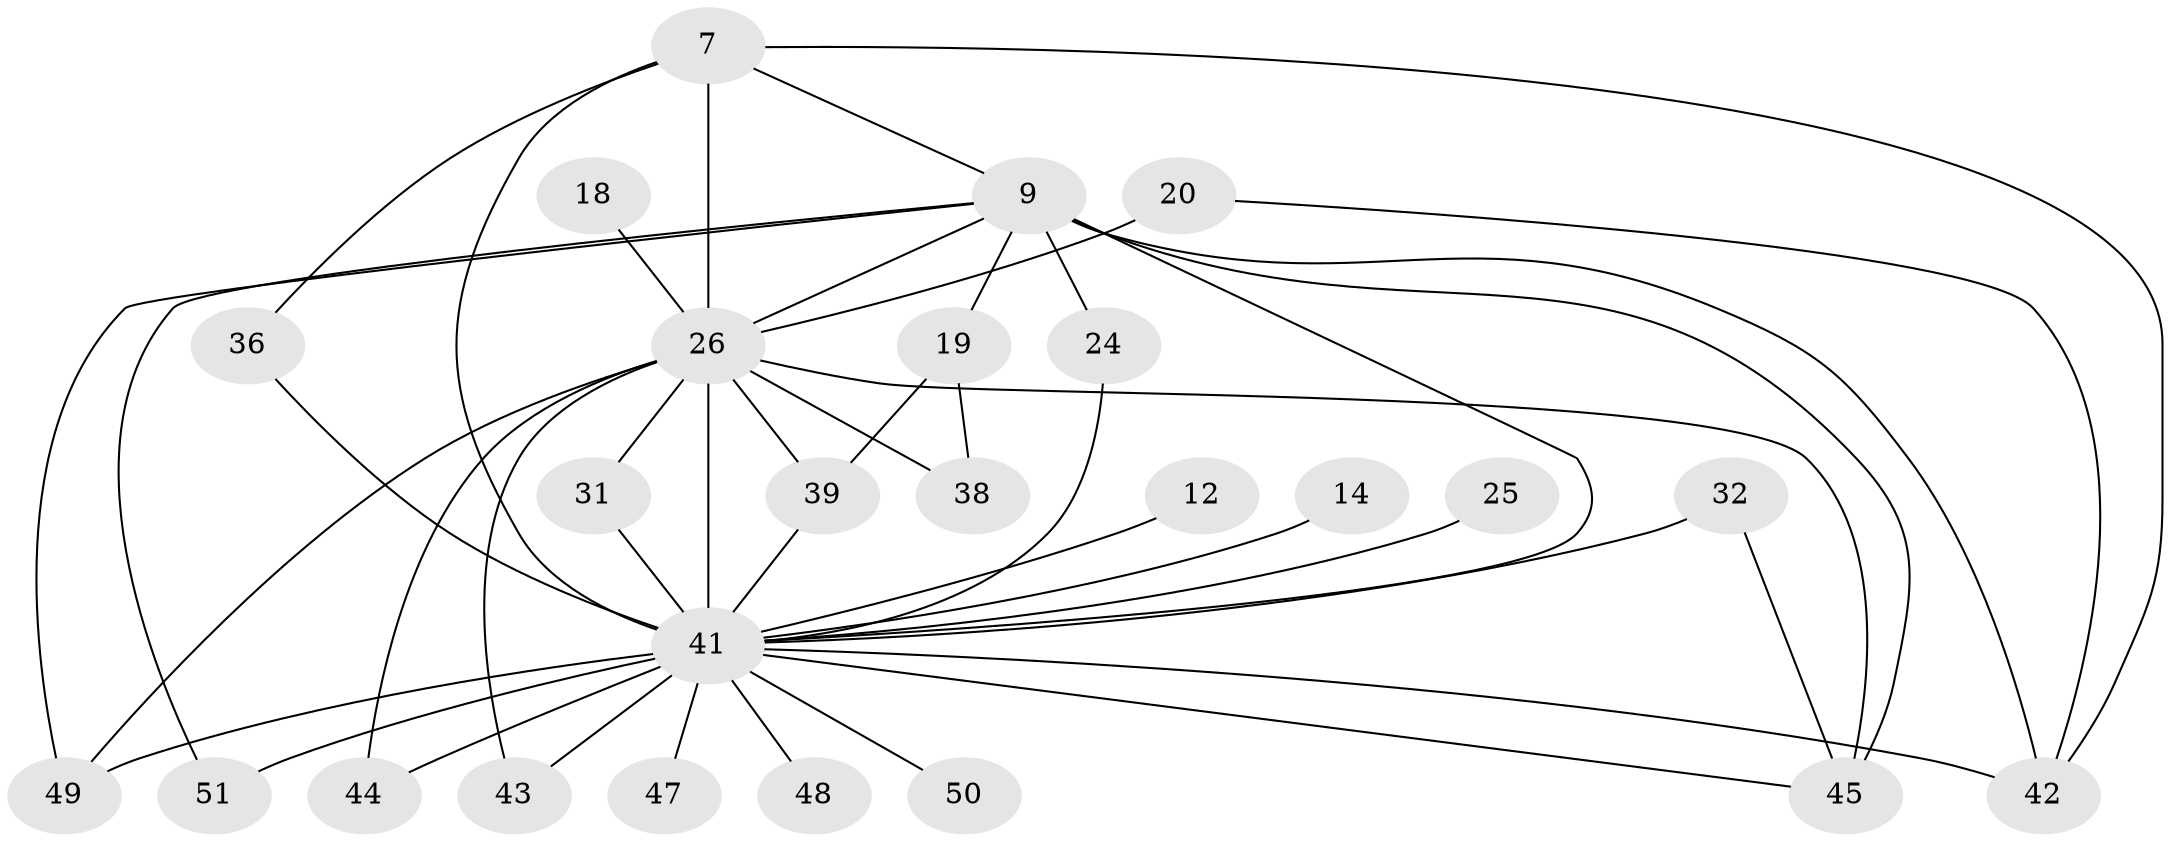 // original degree distribution, {14: 0.0392156862745098, 11: 0.0196078431372549, 18: 0.058823529411764705, 13: 0.0196078431372549, 10: 0.0196078431372549, 16: 0.0196078431372549, 17: 0.0196078431372549, 3: 0.23529411764705882, 2: 0.47058823529411764, 4: 0.0784313725490196, 5: 0.0196078431372549}
// Generated by graph-tools (version 1.1) at 2025/46/03/09/25 04:46:39]
// undirected, 25 vertices, 44 edges
graph export_dot {
graph [start="1"]
  node [color=gray90,style=filled];
  7 [super="+2"];
  9 [super="+5"];
  12;
  14;
  18;
  19;
  20;
  24;
  25;
  26 [super="+22+10"];
  31;
  32;
  36;
  38;
  39 [super="+30"];
  41 [super="+15+33+34+40"];
  42 [super="+27+28"];
  43;
  44 [super="+35"];
  45 [super="+16+21"];
  47;
  48;
  49 [super="+37"];
  50;
  51 [super="+46"];
  7 -- 9 [weight=4];
  7 -- 36;
  7 -- 42;
  7 -- 26 [weight=5];
  7 -- 41 [weight=8];
  9 -- 19 [weight=2];
  9 -- 24;
  9 -- 45;
  9 -- 41 [weight=11];
  9 -- 26 [weight=4];
  9 -- 49;
  9 -- 42;
  9 -- 51 [weight=2];
  12 -- 41 [weight=2];
  14 -- 41 [weight=2];
  18 -- 26 [weight=2];
  19 -- 38;
  19 -- 39;
  20 -- 26 [weight=2];
  20 -- 42;
  24 -- 41;
  25 -- 41 [weight=3];
  26 -- 38;
  26 -- 39;
  26 -- 41 [weight=13];
  26 -- 43;
  26 -- 44;
  26 -- 45 [weight=2];
  26 -- 31;
  26 -- 49;
  31 -- 41;
  32 -- 45;
  32 -- 41;
  36 -- 41;
  39 -- 41;
  41 -- 51 [weight=2];
  41 -- 42;
  41 -- 43;
  41 -- 44 [weight=3];
  41 -- 47;
  41 -- 48 [weight=2];
  41 -- 49;
  41 -- 50 [weight=2];
  41 -- 45;
}
